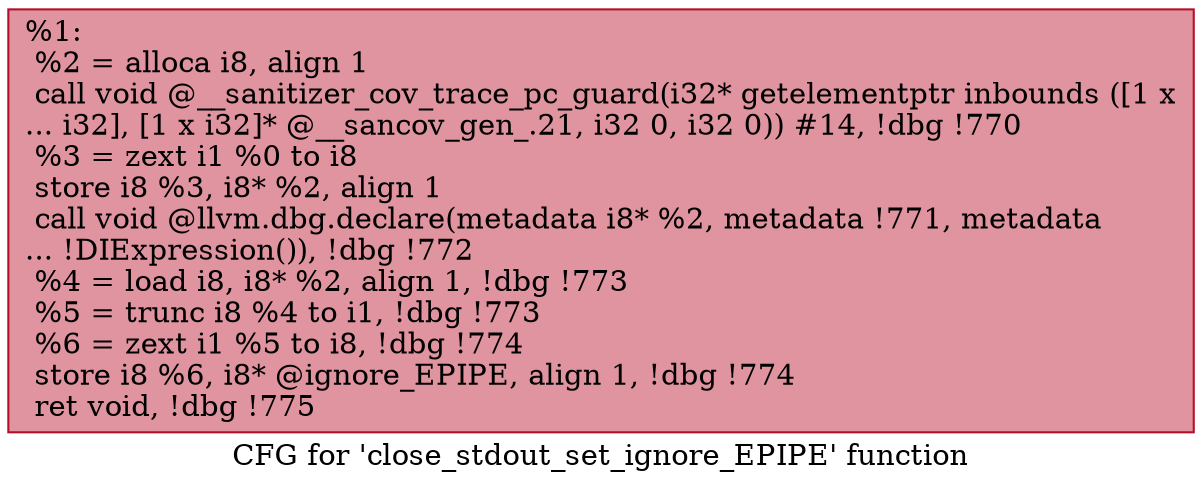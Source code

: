 digraph "CFG for 'close_stdout_set_ignore_EPIPE' function" {
	label="CFG for 'close_stdout_set_ignore_EPIPE' function";

	Node0x5555557a3510 [shape=record,color="#b70d28ff", style=filled, fillcolor="#b70d2870",label="{%1:\l  %2 = alloca i8, align 1\l  call void @__sanitizer_cov_trace_pc_guard(i32* getelementptr inbounds ([1 x\l... i32], [1 x i32]* @__sancov_gen_.21, i32 0, i32 0)) #14, !dbg !770\l  %3 = zext i1 %0 to i8\l  store i8 %3, i8* %2, align 1\l  call void @llvm.dbg.declare(metadata i8* %2, metadata !771, metadata\l... !DIExpression()), !dbg !772\l  %4 = load i8, i8* %2, align 1, !dbg !773\l  %5 = trunc i8 %4 to i1, !dbg !773\l  %6 = zext i1 %5 to i8, !dbg !774\l  store i8 %6, i8* @ignore_EPIPE, align 1, !dbg !774\l  ret void, !dbg !775\l}"];
}
